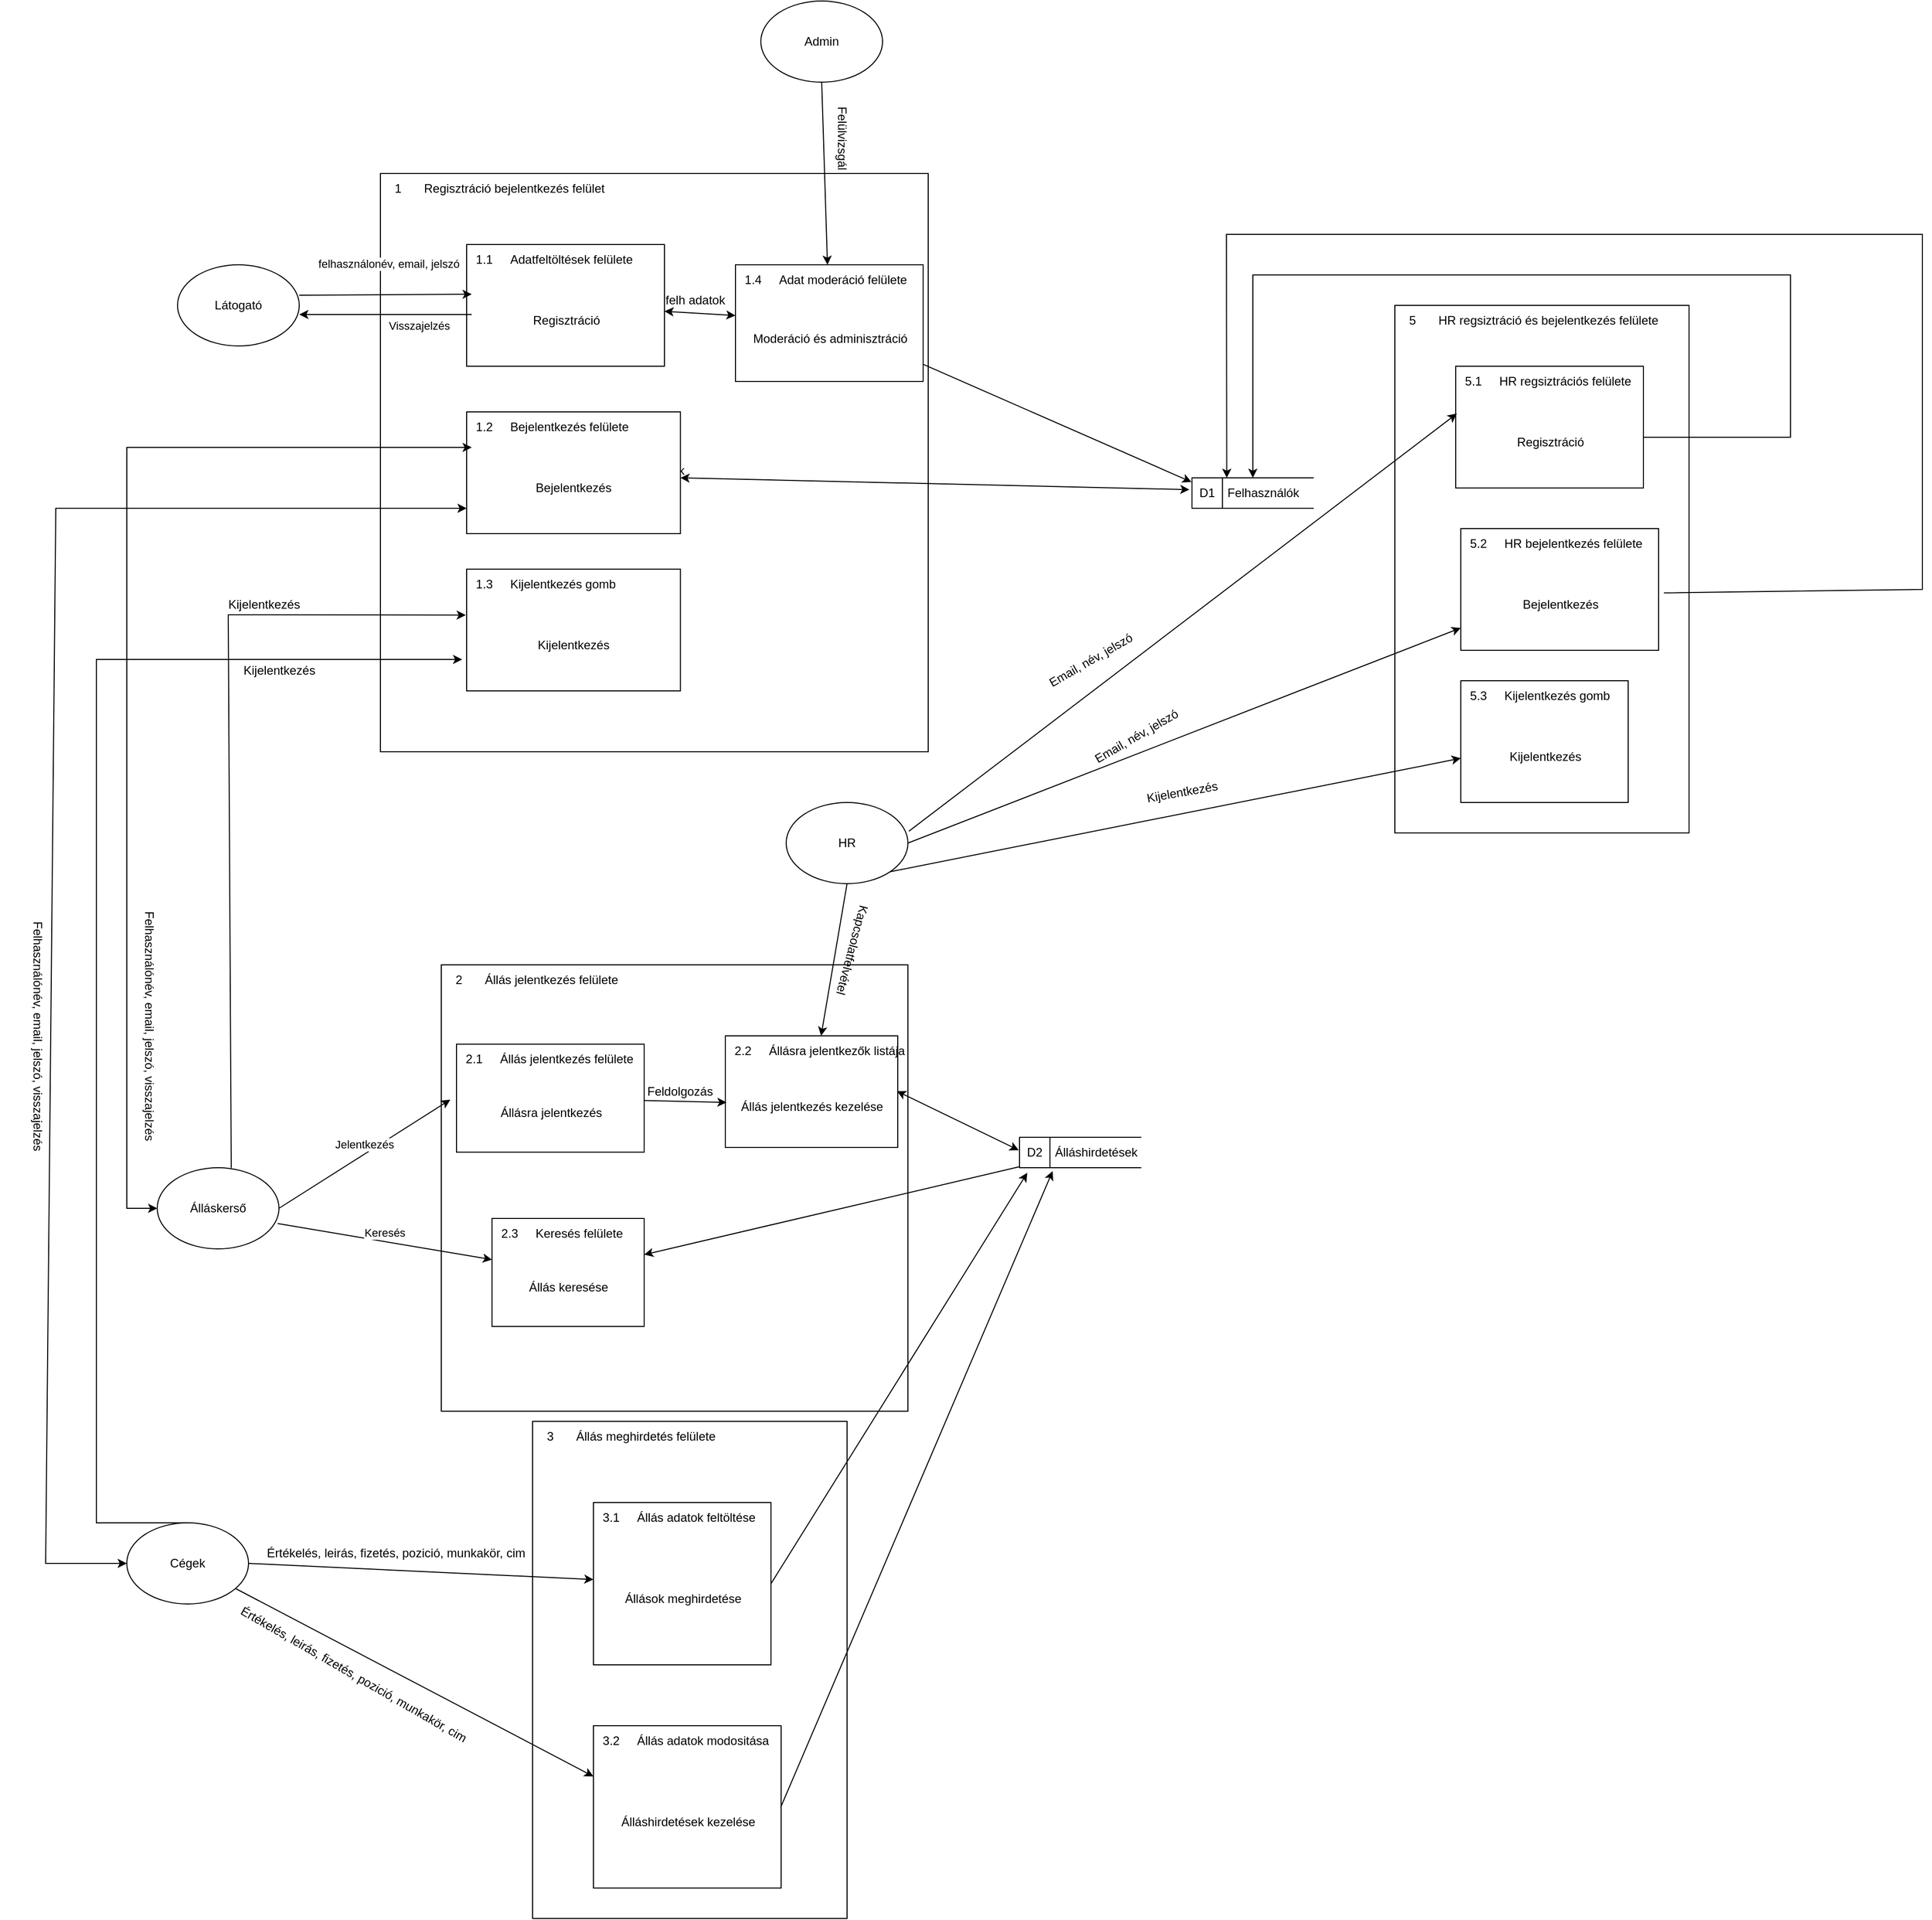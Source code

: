 <mxfile version="20.8.20" type="device"><diagram name="Page-1" id="amknIo19GkThre5aF6Mr"><mxGraphModel dx="3954" dy="4163" grid="1" gridSize="10" guides="1" tooltips="1" connect="1" arrows="1" fold="1" page="1" pageScale="1" pageWidth="2339" pageHeight="3300" math="0" shadow="0"><root><mxCell id="0"/><mxCell id="1" parent="0"/><mxCell id="UzBKEQ5qaJaaMDiaF0y2-1" value="&#xA;felh adatok&#xA;&#xA;" style="html=1;dashed=0;whitespace=wrap;shape=mxgraph.dfd.process;align=center;container=1;collapsible=0;spacingTop=30;" parent="1" vertex="1"><mxGeometry x="280" y="-50" width="540" height="570" as="geometry"/></mxCell><mxCell id="UzBKEQ5qaJaaMDiaF0y2-2" value="1" style="text;html=1;strokeColor=none;fillColor=none;align=center;verticalAlign=middle;whiteSpace=wrap;rounded=0;movable=0;resizable=0;rotatable=0;cloneable=0;deletable=0;connectable=0;allowArrows=0;pointerEvents=1;" parent="UzBKEQ5qaJaaMDiaF0y2-1" vertex="1"><mxGeometry width="35" height="30" as="geometry"/></mxCell><mxCell id="UzBKEQ5qaJaaMDiaF0y2-3" value="Regisztráció bejelentkezés felület" style="text;html=1;strokeColor=none;fillColor=none;align=left;verticalAlign=middle;whiteSpace=wrap;rounded=0;movable=0;resizable=0;connectable=0;allowArrows=0;rotatable=0;cloneable=0;deletable=0;spacingLeft=6;autosize=1;resizeWidth=0;" parent="UzBKEQ5qaJaaMDiaF0y2-1" vertex="1"><mxGeometry x="35" width="200" height="30" as="geometry"/></mxCell><mxCell id="UzBKEQ5qaJaaMDiaF0y2-4" value="Regisztráció" style="html=1;dashed=0;whitespace=wrap;shape=mxgraph.dfd.process2;align=center;container=1;collapsible=0;spacingTop=30;" parent="UzBKEQ5qaJaaMDiaF0y2-1" vertex="1"><mxGeometry x="85" y="70" width="195" height="120" as="geometry"/></mxCell><mxCell id="UzBKEQ5qaJaaMDiaF0y2-5" value="1.1" style="text;html=1;strokeColor=none;fillColor=none;align=center;verticalAlign=middle;whiteSpace=wrap;rounded=0;connectable=0;allowArrows=0;editable=1;movable=0;resizable=0;rotatable=0;deletable=0;locked=0;cloneable=0;" parent="UzBKEQ5qaJaaMDiaF0y2-4" vertex="1"><mxGeometry width="35" height="30" as="geometry"/></mxCell><mxCell id="UzBKEQ5qaJaaMDiaF0y2-6" value="Adatfeltöltések felülete" style="text;strokeColor=none;fillColor=none;align=left;verticalAlign=middle;whiteSpace=wrap;rounded=0;autosize=1;connectable=0;allowArrows=0;movable=0;resizable=0;rotatable=0;deletable=0;cloneable=0;spacingLeft=6;fontStyle=0;html=1;" parent="UzBKEQ5qaJaaMDiaF0y2-4" vertex="1"><mxGeometry x="35" width="140" height="30" as="geometry"/></mxCell><mxCell id="UzBKEQ5qaJaaMDiaF0y2-7" value="Bejelentkezés" style="html=1;dashed=0;whitespace=wrap;shape=mxgraph.dfd.process2;align=center;container=1;collapsible=0;spacingTop=30;" parent="UzBKEQ5qaJaaMDiaF0y2-1" vertex="1"><mxGeometry x="85.0" y="235" width="210.732" height="120" as="geometry"/></mxCell><mxCell id="UzBKEQ5qaJaaMDiaF0y2-8" value="1.2" style="text;html=1;strokeColor=none;fillColor=none;align=center;verticalAlign=middle;whiteSpace=wrap;rounded=0;connectable=0;allowArrows=0;editable=1;movable=0;resizable=0;rotatable=0;deletable=0;locked=0;cloneable=0;" parent="UzBKEQ5qaJaaMDiaF0y2-7" vertex="1"><mxGeometry width="35" height="30" as="geometry"/></mxCell><mxCell id="UzBKEQ5qaJaaMDiaF0y2-9" value="Bejelentkezés felülete" style="text;strokeColor=none;fillColor=none;align=left;verticalAlign=middle;whiteSpace=wrap;rounded=0;autosize=1;connectable=0;allowArrows=0;movable=0;resizable=0;rotatable=0;deletable=0;cloneable=0;spacingLeft=6;fontStyle=0;html=1;" parent="UzBKEQ5qaJaaMDiaF0y2-7" vertex="1"><mxGeometry x="35" width="140" height="30" as="geometry"/></mxCell><mxCell id="UzBKEQ5qaJaaMDiaF0y2-10" value="Kijelentkezés" style="html=1;dashed=0;whitespace=wrap;shape=mxgraph.dfd.process2;align=center;container=1;collapsible=0;spacingTop=30;" parent="UzBKEQ5qaJaaMDiaF0y2-1" vertex="1"><mxGeometry x="85.0" y="390" width="210.732" height="120" as="geometry"/></mxCell><mxCell id="UzBKEQ5qaJaaMDiaF0y2-11" value="1.3" style="text;html=1;strokeColor=none;fillColor=none;align=center;verticalAlign=middle;whiteSpace=wrap;rounded=0;connectable=0;allowArrows=0;editable=1;movable=0;resizable=0;rotatable=0;deletable=0;locked=0;cloneable=0;" parent="UzBKEQ5qaJaaMDiaF0y2-10" vertex="1"><mxGeometry width="35" height="30" as="geometry"/></mxCell><mxCell id="UzBKEQ5qaJaaMDiaF0y2-12" value="Kijelentkezés gomb" style="text;strokeColor=none;fillColor=none;align=left;verticalAlign=middle;whiteSpace=wrap;rounded=0;autosize=1;connectable=0;allowArrows=0;movable=0;resizable=0;rotatable=0;deletable=0;cloneable=0;spacingLeft=6;fontStyle=0;html=1;" parent="UzBKEQ5qaJaaMDiaF0y2-10" vertex="1"><mxGeometry x="35" width="130" height="30" as="geometry"/></mxCell><mxCell id="UzBKEQ5qaJaaMDiaF0y2-13" value="Visszajelzés" style="endArrow=classic;html=1;rounded=0;verticalAlign=bottom;" parent="UzBKEQ5qaJaaMDiaF0y2-1" edge="1"><mxGeometry x="-0.39" y="20" width="50" height="50" relative="1" as="geometry"><mxPoint x="90" y="139" as="sourcePoint"/><mxPoint x="-80" y="139" as="targetPoint"/><Array as="points"/><mxPoint as="offset"/></mxGeometry></mxCell><mxCell id="UzBKEQ5qaJaaMDiaF0y2-14" value="felhasználonév, email, jelszó" style="endArrow=classic;html=1;rounded=0;verticalAlign=bottom;" parent="UzBKEQ5qaJaaMDiaF0y2-1" edge="1"><mxGeometry x="0.036" y="21" width="50" height="50" relative="1" as="geometry"><mxPoint x="-80" y="120" as="sourcePoint"/><mxPoint x="90" y="119" as="targetPoint"/><Array as="points"/><mxPoint as="offset"/></mxGeometry></mxCell><mxCell id="UzBKEQ5qaJaaMDiaF0y2-15" value="Moderáció és adminisztráció" style="html=1;dashed=0;whitespace=wrap;shape=mxgraph.dfd.process2;align=center;container=1;collapsible=0;spacingTop=30;" parent="UzBKEQ5qaJaaMDiaF0y2-1" vertex="1"><mxGeometry x="350" y="90" width="185" height="115" as="geometry"/></mxCell><mxCell id="UzBKEQ5qaJaaMDiaF0y2-16" value="1.4" style="text;html=1;strokeColor=none;fillColor=none;align=center;verticalAlign=middle;whiteSpace=wrap;rounded=0;connectable=0;allowArrows=0;editable=1;movable=0;resizable=0;rotatable=0;deletable=0;locked=0;cloneable=0;" parent="UzBKEQ5qaJaaMDiaF0y2-15" vertex="1"><mxGeometry width="35" height="30" as="geometry"/></mxCell><mxCell id="UzBKEQ5qaJaaMDiaF0y2-17" value="Adat moderáció felülete" style="text;strokeColor=none;fillColor=none;align=left;verticalAlign=middle;whiteSpace=wrap;rounded=0;autosize=1;connectable=0;allowArrows=0;movable=0;resizable=0;rotatable=0;deletable=0;cloneable=0;spacingLeft=6;fontStyle=0;html=1;" parent="UzBKEQ5qaJaaMDiaF0y2-15" vertex="1"><mxGeometry x="35" width="150" height="30" as="geometry"/></mxCell><mxCell id="UzBKEQ5qaJaaMDiaF0y2-18" value="" style="endArrow=classic;startArrow=classic;html=1;rounded=0;verticalAlign=bottom;entryX=-0.021;entryY=0.387;entryDx=0;entryDy=0;entryPerimeter=0;" parent="UzBKEQ5qaJaaMDiaF0y2-1" target="UzBKEQ5qaJaaMDiaF0y2-21" edge="1"><mxGeometry x="0.333" width="50" height="50" relative="1" as="geometry"><mxPoint x="295.73" y="300" as="sourcePoint"/><mxPoint x="415.73" y="300" as="targetPoint"/><mxPoint as="offset"/></mxGeometry></mxCell><mxCell id="UzBKEQ5qaJaaMDiaF0y2-19" value="" style="endArrow=classic;startArrow=classic;html=1;rounded=0;verticalAlign=bottom;" parent="UzBKEQ5qaJaaMDiaF0y2-1" source="UzBKEQ5qaJaaMDiaF0y2-4" edge="1"><mxGeometry x="0.018" width="50" height="50" relative="1" as="geometry"><mxPoint x="320" y="270" as="sourcePoint"/><mxPoint x="350" y="140" as="targetPoint"/><mxPoint as="offset"/></mxGeometry></mxCell><mxCell id="ogxVhfFIz2uhP7IBMXz--2" value="" style="endArrow=classic;startArrow=classic;html=1;rounded=0;verticalAlign=bottom;exitX=0;exitY=0.5;exitDx=0;exitDy=0;" edge="1" parent="UzBKEQ5qaJaaMDiaF0y2-1" source="UzBKEQ5qaJaaMDiaF0y2-61"><mxGeometry x="0.167" y="10" width="50" height="50" relative="1" as="geometry"><mxPoint x="-35" y="330" as="sourcePoint"/><mxPoint x="85" y="330" as="targetPoint"/><Array as="points"><mxPoint x="-330" y="1370"/><mxPoint x="-320" y="330"/></Array><mxPoint x="-1" as="offset"/></mxGeometry></mxCell><mxCell id="ogxVhfFIz2uhP7IBMXz--28" value="felh adatok" style="text;html=1;align=center;verticalAlign=middle;resizable=0;points=[];autosize=1;strokeColor=none;fillColor=none;" vertex="1" parent="UzBKEQ5qaJaaMDiaF0y2-1"><mxGeometry x="270" y="110" width="80" height="30" as="geometry"/></mxCell><mxCell id="UzBKEQ5qaJaaMDiaF0y2-20" value="Álláskerső" style="ellipse;whiteSpace=wrap;html=1;" parent="1" vertex="1"><mxGeometry x="60" y="930" width="120" height="80" as="geometry"/></mxCell><mxCell id="UzBKEQ5qaJaaMDiaF0y2-21" value="Felhasználók" style="html=1;dashed=0;whitespace=wrap;shape=mxgraph.dfd.dataStoreID;align=left;spacingLeft=33;container=1;collapsible=0;autosize=0;" parent="1" vertex="1"><mxGeometry x="1080" y="250" width="120" height="30" as="geometry"/></mxCell><mxCell id="UzBKEQ5qaJaaMDiaF0y2-22" value="D1" style="text;html=1;strokeColor=none;fillColor=none;align=center;verticalAlign=middle;whiteSpace=wrap;rounded=0;movable=0;resizable=0;rotatable=0;cloneable=0;deletable=0;allowArrows=0;connectable=0;" parent="UzBKEQ5qaJaaMDiaF0y2-21" vertex="1"><mxGeometry width="30" height="30" as="geometry"/></mxCell><mxCell id="UzBKEQ5qaJaaMDiaF0y2-23" value="Admin" style="ellipse;whiteSpace=wrap;html=1;" parent="1" vertex="1"><mxGeometry x="655" y="-220" width="120" height="80" as="geometry"/></mxCell><mxCell id="UzBKEQ5qaJaaMDiaF0y2-28" value="" style="html=1;dashed=0;whitespace=wrap;shape=mxgraph.dfd.process;align=center;container=1;collapsible=0;spacingTop=30;" parent="1" vertex="1"><mxGeometry x="340" y="730" width="460" height="440" as="geometry"/></mxCell><mxCell id="UzBKEQ5qaJaaMDiaF0y2-29" value="2" style="text;html=1;strokeColor=none;fillColor=none;align=center;verticalAlign=middle;whiteSpace=wrap;rounded=0;movable=0;resizable=0;rotatable=0;cloneable=0;deletable=0;connectable=0;allowArrows=0;pointerEvents=1;" parent="UzBKEQ5qaJaaMDiaF0y2-28" vertex="1"><mxGeometry width="35" height="30" as="geometry"/></mxCell><mxCell id="UzBKEQ5qaJaaMDiaF0y2-30" value="Állás jelentkezés felülete" style="text;html=1;strokeColor=none;fillColor=none;align=left;verticalAlign=middle;whiteSpace=wrap;rounded=0;movable=0;resizable=0;connectable=0;allowArrows=0;rotatable=0;cloneable=0;deletable=0;spacingLeft=6;autosize=1;resizeWidth=0;" parent="UzBKEQ5qaJaaMDiaF0y2-28" vertex="1"><mxGeometry x="35" width="150" height="30" as="geometry"/></mxCell><mxCell id="UzBKEQ5qaJaaMDiaF0y2-31" value="Állásra jelentkezés" style="html=1;dashed=0;whitespace=wrap;shape=mxgraph.dfd.process2;align=center;container=1;collapsible=0;spacingTop=30;" parent="UzBKEQ5qaJaaMDiaF0y2-28" vertex="1"><mxGeometry x="15" y="78.22" width="185" height="106.45" as="geometry"/></mxCell><mxCell id="UzBKEQ5qaJaaMDiaF0y2-32" value="2.1" style="text;html=1;strokeColor=none;fillColor=none;align=center;verticalAlign=middle;whiteSpace=wrap;rounded=0;connectable=0;allowArrows=0;editable=1;movable=0;resizable=0;rotatable=0;deletable=0;locked=0;cloneable=0;" parent="UzBKEQ5qaJaaMDiaF0y2-31" vertex="1"><mxGeometry width="35" height="30" as="geometry"/></mxCell><mxCell id="UzBKEQ5qaJaaMDiaF0y2-33" value="Állás jelentkezés felülete" style="text;strokeColor=none;fillColor=none;align=left;verticalAlign=middle;whiteSpace=wrap;rounded=0;autosize=1;connectable=0;allowArrows=0;movable=0;resizable=0;rotatable=0;deletable=0;cloneable=0;spacingLeft=6;fontStyle=0;html=1;" parent="UzBKEQ5qaJaaMDiaF0y2-31" vertex="1"><mxGeometry x="35" width="150" height="30" as="geometry"/></mxCell><mxCell id="UzBKEQ5qaJaaMDiaF0y2-34" value="Állás keresése" style="html=1;dashed=0;whitespace=wrap;shape=mxgraph.dfd.process2;align=center;container=1;collapsible=0;spacingTop=30;" parent="UzBKEQ5qaJaaMDiaF0y2-28" vertex="1"><mxGeometry x="50" y="250" width="150" height="106.45" as="geometry"/></mxCell><mxCell id="UzBKEQ5qaJaaMDiaF0y2-35" value="2.3" style="text;html=1;strokeColor=none;fillColor=none;align=center;verticalAlign=middle;whiteSpace=wrap;rounded=0;connectable=0;allowArrows=0;editable=1;movable=0;resizable=0;rotatable=0;deletable=0;locked=0;cloneable=0;" parent="UzBKEQ5qaJaaMDiaF0y2-34" vertex="1"><mxGeometry width="35" height="30" as="geometry"/></mxCell><mxCell id="UzBKEQ5qaJaaMDiaF0y2-36" value="Keresés felülete" style="text;strokeColor=none;fillColor=none;align=left;verticalAlign=middle;whiteSpace=wrap;rounded=0;autosize=1;connectable=0;allowArrows=0;movable=0;resizable=0;rotatable=0;deletable=0;cloneable=0;spacingLeft=6;fontStyle=0;html=1;" parent="UzBKEQ5qaJaaMDiaF0y2-34" vertex="1"><mxGeometry x="35" width="110" height="30" as="geometry"/></mxCell><mxCell id="UzBKEQ5qaJaaMDiaF0y2-37" value="Állás jelentkezés kezelése" style="html=1;dashed=0;whitespace=wrap;shape=mxgraph.dfd.process2;align=center;container=1;collapsible=0;spacingTop=30;" parent="UzBKEQ5qaJaaMDiaF0y2-28" vertex="1"><mxGeometry x="280" y="70" width="170" height="110" as="geometry"/></mxCell><mxCell id="UzBKEQ5qaJaaMDiaF0y2-38" value="2.2" style="text;html=1;strokeColor=none;fillColor=none;align=center;verticalAlign=middle;whiteSpace=wrap;rounded=0;connectable=0;allowArrows=0;editable=1;movable=0;resizable=0;rotatable=0;deletable=0;locked=0;cloneable=0;" parent="UzBKEQ5qaJaaMDiaF0y2-37" vertex="1"><mxGeometry width="35" height="30" as="geometry"/></mxCell><mxCell id="UzBKEQ5qaJaaMDiaF0y2-39" value="Állásra jelentkezők listája" style="text;strokeColor=none;fillColor=none;align=left;verticalAlign=middle;whiteSpace=wrap;rounded=0;autosize=1;connectable=0;allowArrows=0;movable=0;resizable=0;rotatable=0;deletable=0;cloneable=0;spacingLeft=6;fontStyle=0;html=1;" parent="UzBKEQ5qaJaaMDiaF0y2-37" vertex="1"><mxGeometry x="35" width="160" height="30" as="geometry"/></mxCell><mxCell id="UzBKEQ5qaJaaMDiaF0y2-40" value="" style="endArrow=classic;html=1;rounded=0;verticalAlign=bottom;entryX=0.007;entryY=0.597;entryDx=0;entryDy=0;entryPerimeter=0;" parent="UzBKEQ5qaJaaMDiaF0y2-28" source="UzBKEQ5qaJaaMDiaF0y2-31" target="UzBKEQ5qaJaaMDiaF0y2-37" edge="1"><mxGeometry width="50" height="50" relative="1" as="geometry"><mxPoint x="200" y="150" as="sourcePoint"/><mxPoint x="260" y="150" as="targetPoint"/></mxGeometry></mxCell><mxCell id="ogxVhfFIz2uhP7IBMXz--27" value="Feldolgozás" style="text;html=1;align=center;verticalAlign=middle;resizable=0;points=[];autosize=1;strokeColor=none;fillColor=none;" vertex="1" parent="UzBKEQ5qaJaaMDiaF0y2-28"><mxGeometry x="190" y="110" width="90" height="30" as="geometry"/></mxCell><mxCell id="UzBKEQ5qaJaaMDiaF0y2-41" value="Álláshirdetések" style="html=1;dashed=0;whitespace=wrap;shape=mxgraph.dfd.dataStoreID;align=left;spacingLeft=33;container=1;collapsible=0;autosize=0;" parent="1" vertex="1"><mxGeometry x="910" y="900" width="120" height="30" as="geometry"/></mxCell><mxCell id="UzBKEQ5qaJaaMDiaF0y2-42" value="D2" style="text;html=1;strokeColor=none;fillColor=none;align=center;verticalAlign=middle;whiteSpace=wrap;rounded=0;movable=0;resizable=0;rotatable=0;cloneable=0;deletable=0;allowArrows=0;connectable=0;" parent="UzBKEQ5qaJaaMDiaF0y2-41" vertex="1"><mxGeometry width="30" height="30" as="geometry"/></mxCell><mxCell id="UzBKEQ5qaJaaMDiaF0y2-43" value="" style="endArrow=classic;html=1;rounded=0;verticalAlign=bottom;entryX=-0.004;entryY=0.137;entryDx=0;entryDy=0;entryPerimeter=0;" parent="1" source="UzBKEQ5qaJaaMDiaF0y2-15" target="UzBKEQ5qaJaaMDiaF0y2-21" edge="1"><mxGeometry width="50" height="50" relative="1" as="geometry"><mxPoint x="800" y="100" as="sourcePoint"/><mxPoint x="1300" y="103" as="targetPoint"/></mxGeometry></mxCell><mxCell id="UzBKEQ5qaJaaMDiaF0y2-44" value="HR" style="ellipse;whiteSpace=wrap;html=1;" parent="1" vertex="1"><mxGeometry x="680" y="570" width="120" height="80" as="geometry"/></mxCell><mxCell id="UzBKEQ5qaJaaMDiaF0y2-45" value="" style="endArrow=classic;html=1;rounded=0;verticalAlign=bottom;exitX=0.5;exitY=1;exitDx=0;exitDy=0;" parent="1" source="UzBKEQ5qaJaaMDiaF0y2-23" target="UzBKEQ5qaJaaMDiaF0y2-15" edge="1"><mxGeometry width="50" height="50" relative="1" as="geometry"><mxPoint x="320" y="220" as="sourcePoint"/><mxPoint x="440" y="220" as="targetPoint"/></mxGeometry></mxCell><mxCell id="UzBKEQ5qaJaaMDiaF0y2-46" value="Látogató" style="ellipse;whiteSpace=wrap;html=1;" parent="1" vertex="1"><mxGeometry x="80" y="40" width="120" height="80" as="geometry"/></mxCell><mxCell id="UzBKEQ5qaJaaMDiaF0y2-47" value="Jelentkezés" style="endArrow=classic;html=1;rounded=0;verticalAlign=bottom;exitX=1;exitY=0.5;exitDx=0;exitDy=0;entryX=-0.033;entryY=0.514;entryDx=0;entryDy=0;entryPerimeter=0;" parent="1" source="UzBKEQ5qaJaaMDiaF0y2-20" target="UzBKEQ5qaJaaMDiaF0y2-31" edge="1"><mxGeometry width="50" height="50" relative="1" as="geometry"><mxPoint x="180" y="1025.49" as="sourcePoint"/><mxPoint x="455" y="941.289" as="targetPoint"/></mxGeometry></mxCell><mxCell id="UzBKEQ5qaJaaMDiaF0y2-48" value="Keresés" style="endArrow=classic;html=1;rounded=0;verticalAlign=bottom;exitX=0.989;exitY=0.688;exitDx=0;exitDy=0;exitPerimeter=0;" parent="1" source="UzBKEQ5qaJaaMDiaF0y2-20" target="UzBKEQ5qaJaaMDiaF0y2-34" edge="1"><mxGeometry width="50" height="50" relative="1" as="geometry"><mxPoint x="190" y="980" as="sourcePoint"/><mxPoint x="455" y="1081.944" as="targetPoint"/></mxGeometry></mxCell><mxCell id="UzBKEQ5qaJaaMDiaF0y2-49" value="" style="endArrow=classic;html=1;rounded=0;verticalAlign=bottom;" parent="1" source="UzBKEQ5qaJaaMDiaF0y2-41" target="UzBKEQ5qaJaaMDiaF0y2-34" edge="1"><mxGeometry width="50" height="50" relative="1" as="geometry"><mxPoint x="618.446" y="1100.452" as="sourcePoint"/><mxPoint x="1030" y="1080" as="targetPoint"/></mxGeometry></mxCell><mxCell id="UzBKEQ5qaJaaMDiaF0y2-50" value="" style="html=1;dashed=0;whitespace=wrap;shape=mxgraph.dfd.process;align=center;container=1;collapsible=0;spacingTop=30;" parent="1" vertex="1"><mxGeometry x="430" y="1180" width="310" height="490" as="geometry"/></mxCell><mxCell id="UzBKEQ5qaJaaMDiaF0y2-51" value="3" style="text;html=1;strokeColor=none;fillColor=none;align=center;verticalAlign=middle;whiteSpace=wrap;rounded=0;movable=0;resizable=0;rotatable=0;cloneable=0;deletable=0;connectable=0;allowArrows=0;pointerEvents=1;" parent="UzBKEQ5qaJaaMDiaF0y2-50" vertex="1"><mxGeometry width="35" height="30" as="geometry"/></mxCell><mxCell id="UzBKEQ5qaJaaMDiaF0y2-52" value="Állás meghirdetés felülete" style="text;html=1;strokeColor=none;fillColor=none;align=left;verticalAlign=middle;whiteSpace=wrap;rounded=0;movable=0;resizable=0;connectable=0;allowArrows=0;rotatable=0;cloneable=0;deletable=0;spacingLeft=6;autosize=1;resizeWidth=0;" parent="UzBKEQ5qaJaaMDiaF0y2-50" vertex="1"><mxGeometry x="35" width="160" height="30" as="geometry"/></mxCell><mxCell id="UzBKEQ5qaJaaMDiaF0y2-53" value="Álláshirdetések kezelése" style="html=1;dashed=0;whitespace=wrap;shape=mxgraph.dfd.process2;align=center;container=1;collapsible=0;spacingTop=30;" parent="UzBKEQ5qaJaaMDiaF0y2-50" vertex="1"><mxGeometry x="60" y="300" width="185" height="160" as="geometry"/></mxCell><mxCell id="UzBKEQ5qaJaaMDiaF0y2-54" value="3.2" style="text;html=1;strokeColor=none;fillColor=none;align=center;verticalAlign=middle;whiteSpace=wrap;rounded=0;connectable=0;allowArrows=0;editable=1;movable=0;resizable=0;rotatable=0;deletable=0;locked=0;cloneable=0;" parent="UzBKEQ5qaJaaMDiaF0y2-53" vertex="1"><mxGeometry width="35" height="30" as="geometry"/></mxCell><mxCell id="UzBKEQ5qaJaaMDiaF0y2-55" value="Állás adatok modositása" style="text;strokeColor=none;fillColor=none;align=left;verticalAlign=middle;whiteSpace=wrap;rounded=0;autosize=1;connectable=0;allowArrows=0;movable=0;resizable=0;rotatable=0;deletable=0;cloneable=0;spacingLeft=6;fontStyle=0;html=1;" parent="UzBKEQ5qaJaaMDiaF0y2-53" vertex="1"><mxGeometry x="35" width="150" height="30" as="geometry"/></mxCell><mxCell id="UzBKEQ5qaJaaMDiaF0y2-56" value="Állások meghirdetése" style="html=1;dashed=0;whitespace=wrap;shape=mxgraph.dfd.process2;align=center;container=1;collapsible=0;spacingTop=30;" parent="UzBKEQ5qaJaaMDiaF0y2-50" vertex="1"><mxGeometry x="60" y="80" width="175" height="160" as="geometry"/></mxCell><mxCell id="UzBKEQ5qaJaaMDiaF0y2-57" value="3.1" style="text;html=1;strokeColor=none;fillColor=none;align=center;verticalAlign=middle;whiteSpace=wrap;rounded=0;connectable=0;allowArrows=0;editable=1;movable=0;resizable=0;rotatable=0;deletable=0;locked=0;cloneable=0;" parent="UzBKEQ5qaJaaMDiaF0y2-56" vertex="1"><mxGeometry width="35" height="30" as="geometry"/></mxCell><mxCell id="UzBKEQ5qaJaaMDiaF0y2-58" value="Állás adatok feltöltése" style="text;strokeColor=none;fillColor=none;align=left;verticalAlign=middle;whiteSpace=wrap;rounded=0;autosize=1;connectable=0;allowArrows=0;movable=0;resizable=0;rotatable=0;deletable=0;cloneable=0;spacingLeft=6;fontStyle=0;html=1;" parent="UzBKEQ5qaJaaMDiaF0y2-56" vertex="1"><mxGeometry x="35" width="140" height="30" as="geometry"/></mxCell><mxCell id="UzBKEQ5qaJaaMDiaF0y2-59" value="" style="endArrow=classic;html=1;rounded=0;verticalAlign=bottom;" parent="UzBKEQ5qaJaaMDiaF0y2-50" source="UzBKEQ5qaJaaMDiaF0y2-61" edge="1"><mxGeometry width="50" height="50" relative="1" as="geometry"><mxPoint x="-60" y="350" as="sourcePoint"/><mxPoint x="60" y="350" as="targetPoint"/></mxGeometry></mxCell><mxCell id="UzBKEQ5qaJaaMDiaF0y2-61" value="Cégek" style="ellipse;whiteSpace=wrap;html=1;" parent="1" vertex="1"><mxGeometry x="30" y="1280" width="120" height="80" as="geometry"/></mxCell><mxCell id="UzBKEQ5qaJaaMDiaF0y2-62" value="" style="endArrow=classic;html=1;rounded=0;verticalAlign=bottom;exitX=1;exitY=0.5;exitDx=0;exitDy=0;" parent="1" source="UzBKEQ5qaJaaMDiaF0y2-61" target="UzBKEQ5qaJaaMDiaF0y2-56" edge="1"><mxGeometry width="50" height="50" relative="1" as="geometry"><mxPoint x="1490" y="500" as="sourcePoint"/><mxPoint x="1189.04" y="660.88" as="targetPoint"/></mxGeometry></mxCell><mxCell id="UzBKEQ5qaJaaMDiaF0y2-65" value="" style="endArrow=classic;html=1;rounded=0;verticalAlign=bottom;exitX=1;exitY=0.5;exitDx=0;exitDy=0;exitPerimeter=0;entryX=0.064;entryY=1.167;entryDx=0;entryDy=0;entryPerimeter=0;" parent="1" source="UzBKEQ5qaJaaMDiaF0y2-56" target="UzBKEQ5qaJaaMDiaF0y2-41" edge="1"><mxGeometry width="50" height="50" relative="1" as="geometry"><mxPoint x="1350" y="720" as="sourcePoint"/><mxPoint x="950" y="1000" as="targetPoint"/></mxGeometry></mxCell><mxCell id="UzBKEQ5qaJaaMDiaF0y2-66" value="" style="endArrow=classic;html=1;rounded=0;verticalAlign=bottom;exitX=0.5;exitY=1;exitDx=0;exitDy=0;" parent="1" source="UzBKEQ5qaJaaMDiaF0y2-44" target="UzBKEQ5qaJaaMDiaF0y2-37" edge="1"><mxGeometry width="50" height="50" relative="1" as="geometry"><mxPoint x="550" y="679.38" as="sourcePoint"/><mxPoint x="670" y="679.38" as="targetPoint"/></mxGeometry></mxCell><mxCell id="UzBKEQ5qaJaaMDiaF0y2-67" value="" style="endArrow=classic;startArrow=classic;html=1;rounded=0;verticalAlign=bottom;entryX=-0.006;entryY=0.425;entryDx=0;entryDy=0;entryPerimeter=0;exitX=0.995;exitY=0.496;exitDx=0;exitDy=0;exitPerimeter=0;" parent="1" source="UzBKEQ5qaJaaMDiaF0y2-37" target="UzBKEQ5qaJaaMDiaF0y2-41" edge="1"><mxGeometry width="50" height="50" relative="1" as="geometry"><mxPoint x="690" y="860" as="sourcePoint"/><mxPoint x="810" y="860" as="targetPoint"/></mxGeometry></mxCell><mxCell id="UzBKEQ5qaJaaMDiaF0y2-68" value="" style="endArrow=classic;html=1;rounded=0;verticalAlign=bottom;entryX=-0.004;entryY=0.377;entryDx=0;entryDy=0;entryPerimeter=0;exitX=0.608;exitY=0.003;exitDx=0;exitDy=0;exitPerimeter=0;" parent="1" source="UzBKEQ5qaJaaMDiaF0y2-20" target="UzBKEQ5qaJaaMDiaF0y2-10" edge="1"><mxGeometry x="0.001" width="50" height="50" relative="1" as="geometry"><mxPoint x="60" y="630" as="sourcePoint"/><mxPoint x="180" y="630" as="targetPoint"/><Array as="points"><mxPoint x="130" y="385"/></Array><mxPoint as="offset"/></mxGeometry></mxCell><mxCell id="UzBKEQ5qaJaaMDiaF0y2-69" value="" style="endArrow=classic;html=1;rounded=0;verticalAlign=bottom;entryX=-0.021;entryY=0.742;entryDx=0;entryDy=0;entryPerimeter=0;exitX=0.5;exitY=0;exitDx=0;exitDy=0;" parent="1" source="UzBKEQ5qaJaaMDiaF0y2-61" target="UzBKEQ5qaJaaMDiaF0y2-10" edge="1"><mxGeometry x="0.001" width="50" height="50" relative="1" as="geometry"><mxPoint x="950" y="530" as="sourcePoint"/><mxPoint x="770" y="620" as="targetPoint"/><Array as="points"><mxPoint y="1280"/><mxPoint y="429"/><mxPoint x="220" y="429"/></Array><mxPoint as="offset"/></mxGeometry></mxCell><mxCell id="UzBKEQ5qaJaaMDiaF0y2-70" value="" style="html=1;dashed=0;whitespace=wrap;shape=mxgraph.dfd.process;align=center;container=1;collapsible=0;spacingTop=30;" parent="1" vertex="1"><mxGeometry x="1280" y="80" width="290" height="520" as="geometry"/></mxCell><mxCell id="UzBKEQ5qaJaaMDiaF0y2-71" value="5" style="text;html=1;strokeColor=none;fillColor=none;align=center;verticalAlign=middle;whiteSpace=wrap;rounded=0;movable=0;resizable=0;rotatable=0;cloneable=0;deletable=0;connectable=0;allowArrows=0;pointerEvents=1;" parent="UzBKEQ5qaJaaMDiaF0y2-70" vertex="1"><mxGeometry width="35" height="30" as="geometry"/></mxCell><mxCell id="UzBKEQ5qaJaaMDiaF0y2-72" value="HR regsiztráció és bejelentkezés felülete" style="text;html=1;strokeColor=none;fillColor=none;align=left;verticalAlign=middle;whiteSpace=wrap;rounded=0;movable=0;resizable=0;connectable=0;allowArrows=0;rotatable=0;cloneable=0;deletable=0;spacingLeft=6;autosize=1;resizeWidth=0;" parent="UzBKEQ5qaJaaMDiaF0y2-70" vertex="1"><mxGeometry x="35" width="240" height="30" as="geometry"/></mxCell><mxCell id="UzBKEQ5qaJaaMDiaF0y2-73" value="Regisztráció" style="html=1;dashed=0;whitespace=wrap;shape=mxgraph.dfd.process2;align=center;container=1;collapsible=0;spacingTop=30;" parent="UzBKEQ5qaJaaMDiaF0y2-70" vertex="1"><mxGeometry x="60" y="60" width="185" height="120" as="geometry"/></mxCell><mxCell id="UzBKEQ5qaJaaMDiaF0y2-74" value="5.1" style="text;html=1;strokeColor=none;fillColor=none;align=center;verticalAlign=middle;whiteSpace=wrap;rounded=0;connectable=0;allowArrows=0;editable=1;movable=0;resizable=0;rotatable=0;deletable=0;locked=0;cloneable=0;" parent="UzBKEQ5qaJaaMDiaF0y2-73" vertex="1"><mxGeometry width="35" height="30" as="geometry"/></mxCell><mxCell id="UzBKEQ5qaJaaMDiaF0y2-75" value="HR regsiztrációs felülete" style="text;strokeColor=none;fillColor=none;align=left;verticalAlign=middle;whiteSpace=wrap;rounded=0;autosize=1;connectable=0;allowArrows=0;movable=0;resizable=0;rotatable=0;deletable=0;cloneable=0;spacingLeft=6;fontStyle=0;html=1;" parent="UzBKEQ5qaJaaMDiaF0y2-73" vertex="1"><mxGeometry x="35" width="150" height="30" as="geometry"/></mxCell><mxCell id="UzBKEQ5qaJaaMDiaF0y2-76" value="Bejelentkezés" style="html=1;dashed=0;whitespace=wrap;shape=mxgraph.dfd.process2;align=center;container=1;collapsible=0;spacingTop=30;" parent="UzBKEQ5qaJaaMDiaF0y2-70" vertex="1"><mxGeometry x="65" y="220" width="195" height="120" as="geometry"/></mxCell><mxCell id="UzBKEQ5qaJaaMDiaF0y2-77" value="5.2" style="text;html=1;strokeColor=none;fillColor=none;align=center;verticalAlign=middle;whiteSpace=wrap;rounded=0;connectable=0;allowArrows=0;editable=1;movable=0;resizable=0;rotatable=0;deletable=0;locked=0;cloneable=0;" parent="UzBKEQ5qaJaaMDiaF0y2-76" vertex="1"><mxGeometry width="35" height="30" as="geometry"/></mxCell><mxCell id="UzBKEQ5qaJaaMDiaF0y2-78" value="HR bejelentkezés felülete" style="text;strokeColor=none;fillColor=none;align=left;verticalAlign=middle;whiteSpace=wrap;rounded=0;autosize=1;connectable=0;allowArrows=0;movable=0;resizable=0;rotatable=0;deletable=0;cloneable=0;spacingLeft=6;fontStyle=0;html=1;" parent="UzBKEQ5qaJaaMDiaF0y2-76" vertex="1"><mxGeometry x="35" width="160" height="30" as="geometry"/></mxCell><mxCell id="UzBKEQ5qaJaaMDiaF0y2-79" value="Kijelentkezés" style="html=1;dashed=0;whitespace=wrap;shape=mxgraph.dfd.process2;align=center;container=1;collapsible=0;spacingTop=30;" parent="UzBKEQ5qaJaaMDiaF0y2-70" vertex="1"><mxGeometry x="65" y="370" width="165" height="120" as="geometry"/></mxCell><mxCell id="UzBKEQ5qaJaaMDiaF0y2-80" value="5.3" style="text;html=1;strokeColor=none;fillColor=none;align=center;verticalAlign=middle;whiteSpace=wrap;rounded=0;connectable=0;allowArrows=0;editable=1;movable=0;resizable=0;rotatable=0;deletable=0;locked=0;cloneable=0;" parent="UzBKEQ5qaJaaMDiaF0y2-79" vertex="1"><mxGeometry width="35" height="30" as="geometry"/></mxCell><mxCell id="UzBKEQ5qaJaaMDiaF0y2-81" value="Kijelentkezés gomb" style="text;strokeColor=none;fillColor=none;align=left;verticalAlign=middle;whiteSpace=wrap;rounded=0;autosize=1;connectable=0;allowArrows=0;movable=0;resizable=0;rotatable=0;deletable=0;cloneable=0;spacingLeft=6;fontStyle=0;html=1;" parent="UzBKEQ5qaJaaMDiaF0y2-79" vertex="1"><mxGeometry x="35" width="130" height="30" as="geometry"/></mxCell><mxCell id="UzBKEQ5qaJaaMDiaF0y2-82" value="" style="endArrow=classic;html=1;rounded=0;verticalAlign=bottom;exitX=1.008;exitY=0.354;exitDx=0;exitDy=0;exitPerimeter=0;entryX=0.006;entryY=0.389;entryDx=0;entryDy=0;entryPerimeter=0;" parent="1" source="UzBKEQ5qaJaaMDiaF0y2-44" target="UzBKEQ5qaJaaMDiaF0y2-73" edge="1"><mxGeometry width="50" height="50" relative="1" as="geometry"><mxPoint x="830" y="580" as="sourcePoint"/><mxPoint x="1170" y="400" as="targetPoint"/></mxGeometry></mxCell><mxCell id="UzBKEQ5qaJaaMDiaF0y2-83" value="" style="endArrow=classic;html=1;rounded=0;verticalAlign=bottom;exitX=1;exitY=0.583;exitDx=0;exitDy=0;exitPerimeter=0;" parent="1" source="UzBKEQ5qaJaaMDiaF0y2-73" target="UzBKEQ5qaJaaMDiaF0y2-21" edge="1"><mxGeometry width="50" height="50" relative="1" as="geometry"><mxPoint x="830" y="390" as="sourcePoint"/><mxPoint x="950" y="390" as="targetPoint"/><Array as="points"><mxPoint x="1670" y="210"/><mxPoint x="1670" y="50"/><mxPoint x="1140" y="50"/></Array></mxGeometry></mxCell><mxCell id="UzBKEQ5qaJaaMDiaF0y2-84" value="" style="endArrow=classic;html=1;rounded=0;verticalAlign=bottom;exitX=1;exitY=0.5;exitDx=0;exitDy=0;" parent="1" source="UzBKEQ5qaJaaMDiaF0y2-44" target="UzBKEQ5qaJaaMDiaF0y2-76" edge="1"><mxGeometry width="50" height="50" relative="1" as="geometry"><mxPoint x="830" y="390" as="sourcePoint"/><mxPoint x="950" y="390" as="targetPoint"/></mxGeometry></mxCell><mxCell id="UzBKEQ5qaJaaMDiaF0y2-85" value="" style="endArrow=classic;html=1;rounded=0;verticalAlign=bottom;exitX=1.027;exitY=0.528;exitDx=0;exitDy=0;exitPerimeter=0;entryX=0.286;entryY=0;entryDx=0;entryDy=0;entryPerimeter=0;" parent="1" source="UzBKEQ5qaJaaMDiaF0y2-76" target="UzBKEQ5qaJaaMDiaF0y2-21" edge="1"><mxGeometry width="50" height="50" relative="1" as="geometry"><mxPoint x="830" y="390" as="sourcePoint"/><mxPoint x="950" y="390" as="targetPoint"/><Array as="points"><mxPoint x="1800" y="360"/><mxPoint x="1800" y="10"/><mxPoint x="1114" y="10"/></Array></mxGeometry></mxCell><mxCell id="UzBKEQ5qaJaaMDiaF0y2-86" value="" style="endArrow=classic;html=1;rounded=0;verticalAlign=bottom;exitX=1;exitY=1;exitDx=0;exitDy=0;" parent="1" source="UzBKEQ5qaJaaMDiaF0y2-44" target="UzBKEQ5qaJaaMDiaF0y2-79" edge="1"><mxGeometry width="50" height="50" relative="1" as="geometry"><mxPoint x="830" y="660" as="sourcePoint"/><mxPoint x="950" y="660" as="targetPoint"/></mxGeometry></mxCell><mxCell id="UzBKEQ5qaJaaMDiaF0y2-60" value="" style="endArrow=classic;html=1;rounded=0;verticalAlign=bottom;entryX=0.272;entryY=1.111;entryDx=0;entryDy=0;entryPerimeter=0;exitX=0.998;exitY=0.502;exitDx=0;exitDy=0;exitPerimeter=0;" parent="1" source="UzBKEQ5qaJaaMDiaF0y2-53" target="UzBKEQ5qaJaaMDiaF0y2-41" edge="1"><mxGeometry width="50" height="50" relative="1" as="geometry"><mxPoint x="660" y="1550" as="sourcePoint"/><mxPoint x="990.0" y="1180.01" as="targetPoint"/><mxPoint as="offset"/></mxGeometry></mxCell><mxCell id="ogxVhfFIz2uhP7IBMXz--1" value="" style="endArrow=classic;startArrow=classic;html=1;rounded=0;verticalAlign=bottom;exitX=0;exitY=0.5;exitDx=0;exitDy=0;" edge="1" parent="1" source="UzBKEQ5qaJaaMDiaF0y2-20"><mxGeometry x="0.161" y="150" width="50" height="50" relative="1" as="geometry"><mxPoint x="250" y="220" as="sourcePoint"/><mxPoint x="370" y="220" as="targetPoint"/><Array as="points"><mxPoint x="30" y="970"/><mxPoint x="30" y="220"/></Array><mxPoint y="-1" as="offset"/></mxGeometry></mxCell><mxCell id="ogxVhfFIz2uhP7IBMXz--3" value="&#xA;Felhasználónév, email, jelszó, visszajelzés&#xA;&#xA;" style="text;html=1;align=center;verticalAlign=middle;resizable=0;points=[];autosize=1;strokeColor=none;fillColor=none;rotation=90;" vertex="1" parent="1"><mxGeometry x="-80" y="760" width="250" height="60" as="geometry"/></mxCell><mxCell id="ogxVhfFIz2uhP7IBMXz--4" value="&#xA;Felhasználónév, email, jelszó, visszajelzés&#xA;&#xA;" style="text;html=1;align=center;verticalAlign=middle;resizable=0;points=[];autosize=1;strokeColor=none;fillColor=none;rotation=90;" vertex="1" parent="1"><mxGeometry x="-190" y="770" width="250" height="60" as="geometry"/></mxCell><mxCell id="ogxVhfFIz2uhP7IBMXz--5" value="Kijelentkezés" style="text;html=1;align=center;verticalAlign=middle;resizable=0;points=[];autosize=1;strokeColor=none;fillColor=none;" vertex="1" parent="1"><mxGeometry x="120" y="360" width="90" height="30" as="geometry"/></mxCell><mxCell id="ogxVhfFIz2uhP7IBMXz--6" value="Kijelentkezés" style="text;html=1;align=center;verticalAlign=middle;resizable=0;points=[];autosize=1;strokeColor=none;fillColor=none;" vertex="1" parent="1"><mxGeometry x="135" y="425" width="90" height="30" as="geometry"/></mxCell><mxCell id="ogxVhfFIz2uhP7IBMXz--7" value="Kapcsolatfelvétel" style="text;html=1;align=center;verticalAlign=middle;resizable=0;points=[];autosize=1;strokeColor=none;fillColor=none;rotation=105;" vertex="1" parent="1"><mxGeometry x="690" y="700" width="110" height="30" as="geometry"/></mxCell><mxCell id="ogxVhfFIz2uhP7IBMXz--8" value="Email, név, jelszó" style="text;html=1;align=center;verticalAlign=middle;resizable=0;points=[];autosize=1;strokeColor=none;fillColor=none;rotation=-30;" vertex="1" parent="1"><mxGeometry x="925" y="415" width="110" height="30" as="geometry"/></mxCell><mxCell id="ogxVhfFIz2uhP7IBMXz--9" value="Email, név, jelszó" style="text;html=1;align=center;verticalAlign=middle;resizable=0;points=[];autosize=1;strokeColor=none;fillColor=none;rotation=-30;" vertex="1" parent="1"><mxGeometry x="970" y="490" width="110" height="30" as="geometry"/></mxCell><mxCell id="ogxVhfFIz2uhP7IBMXz--10" value="Kijelentkezés" style="text;html=1;align=center;verticalAlign=middle;resizable=0;points=[];autosize=1;strokeColor=none;fillColor=none;rotation=-10;" vertex="1" parent="1"><mxGeometry x="1025" y="545" width="90" height="30" as="geometry"/></mxCell><mxCell id="ogxVhfFIz2uhP7IBMXz--11" value="Értékelés, leirás, fizetés, pozició, munkakör, cim" style="text;html=1;align=center;verticalAlign=middle;resizable=0;points=[];autosize=1;strokeColor=none;fillColor=none;" vertex="1" parent="1"><mxGeometry x="160" y="1295" width="270" height="30" as="geometry"/></mxCell><mxCell id="ogxVhfFIz2uhP7IBMXz--12" value="Értékelés, leirás, fizetés, pozició, munkakör, cim" style="text;whiteSpace=wrap;html=1;rotation=30;" vertex="1" parent="1"><mxGeometry x="120" y="1420" width="280" height="40" as="geometry"/></mxCell><mxCell id="ogxVhfFIz2uhP7IBMXz--29" value="Felülvizsgál" style="text;html=1;align=center;verticalAlign=middle;resizable=0;points=[];autosize=1;strokeColor=none;fillColor=none;rotation=90;" vertex="1" parent="1"><mxGeometry x="695" y="-100" width="80" height="30" as="geometry"/></mxCell></root></mxGraphModel></diagram></mxfile>